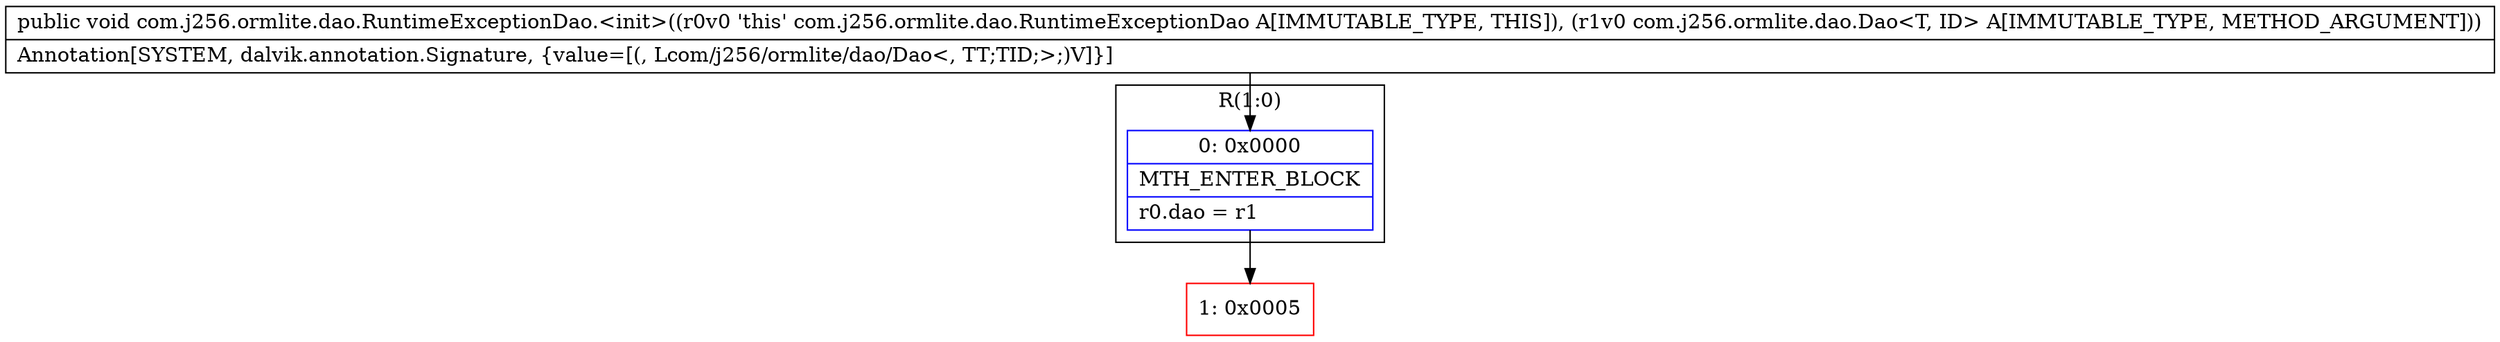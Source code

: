digraph "CFG forcom.j256.ormlite.dao.RuntimeExceptionDao.\<init\>(Lcom\/j256\/ormlite\/dao\/Dao;)V" {
subgraph cluster_Region_294828729 {
label = "R(1:0)";
node [shape=record,color=blue];
Node_0 [shape=record,label="{0\:\ 0x0000|MTH_ENTER_BLOCK\l|r0.dao = r1\l}"];
}
Node_1 [shape=record,color=red,label="{1\:\ 0x0005}"];
MethodNode[shape=record,label="{public void com.j256.ormlite.dao.RuntimeExceptionDao.\<init\>((r0v0 'this' com.j256.ormlite.dao.RuntimeExceptionDao A[IMMUTABLE_TYPE, THIS]), (r1v0 com.j256.ormlite.dao.Dao\<T, ID\> A[IMMUTABLE_TYPE, METHOD_ARGUMENT]))  | Annotation[SYSTEM, dalvik.annotation.Signature, \{value=[(, Lcom\/j256\/ormlite\/dao\/Dao\<, TT;TID;\>;)V]\}]\l}"];
MethodNode -> Node_0;
Node_0 -> Node_1;
}

